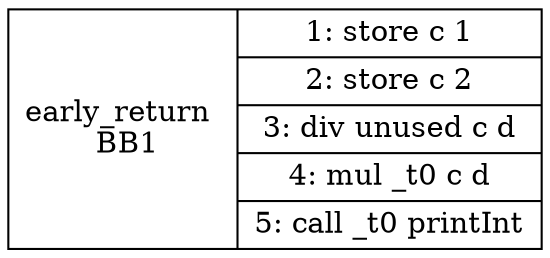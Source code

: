 digraph G {
bb1 [shape=record, label="<B> early_return \n BB1 | {<entry>
	1: store c 1 
|	2: store c 2 
|	3: div unused c d 
|	4: mul _t0 c d 
|<exit>	5: call _t0 printInt 
}"];
}
digraph G {
bb1 [shape=record, label="<B> unreachableIf \n BB1 | {<entry>
	1: store c 1 
|	2: store d 2 
|	3: cmpeq _t0 d c 
|	4: beq _t0 BB2 
|<exit>	5: bra BB3 
}"];
bb1:exit -> bb2:entry
bb1:exit -> bb3:entry
bb2 [shape=record, label="<B> If \n BB2 | {<entry>
	6: store d c 
|<exit>	7: bra BB3 
}"];
bb2:exit -> bb3:entry
bb1:B -> bb2:B [style=dotted, color=blue, label=idom];
bb3 [shape=record, label="<B> Post-If \n BB3 | {<entry>
	8: bra false BB4 
|<exit>	9: bra BB5 
}"];
bb3:exit -> bb4:entry
bb3:exit -> bb5:entry
bb1:B -> bb3:B [style=dotted, color=blue, label=idom];
bb4 [shape=record, label="<B> If \n BB4 | {<entry>
	10: call _t0 println 
|<exit>	11: bra BB6 
}"];
bb4:exit -> bb6:entry
bb3:B -> bb4:B [style=dotted, color=blue, label=idom];
bb5 [shape=record, label="<B> Else \n BB5 | {<entry>
	12: call _t0 println 
|<exit>	13: bra BB6 
}"];
bb5:exit -> bb6:entry
bb3:B -> bb5:B [style=dotted, color=blue, label=idom];
bb6 [shape=record, label="<B> Post-If \n BB6 | {<entry>
	14: bra true BB7 
|<exit>	15: bra BB8 
}"];
bb6:exit -> bb7:entry
bb6:exit -> bb8:entry
bb3:B -> bb6:B [style=dotted, color=blue, label=idom];
bb7 [shape=record, label="<B> If \n BB7 | {<entry>
	16: call _t0 println 
|<exit>	17: bra BB9 
}"];
bb7:exit -> bb9:entry
bb6:B -> bb7:B [style=dotted, color=blue, label=idom];
bb8 [shape=record, label="<B> Else \n BB8 | {<entry>
	18: call _t0 println 
|<exit>	19: bra BB9 
}"];
bb8:exit -> bb9:entry
bb6:B -> bb8:B [style=dotted, color=blue, label=idom];
bb9 [shape=record, label="<B> Post-If \n BB9 | {<entry>
	20: bra true BB10 
|<exit>	21: bra BB11 
}"];
bb9:exit -> bb10:entry
bb9:exit -> bb11:entry
bb6:B -> bb9:B [style=dotted, color=blue, label=idom];
bb10 [shape=record, label="<B> If \n BB10 | {<entry>
	22: call _t0 println 
|<exit>	23: bra BB11 
}"];
bb10:exit -> bb11:entry
bb9:B -> bb10:B [style=dotted, color=blue, label=idom];
bb11 [shape=record, label="<B> Post-If \n BB11 | {<entry>
	24: bra false BB12 
|<exit>	25: bra BB13 
}"];
bb11:exit -> bb12:entry
bb11:exit -> bb13:entry
bb9:B -> bb11:B [style=dotted, color=blue, label=idom];
bb12 [shape=record, label="<B> If \n BB12 | {<entry>
	26: call _t0 println 
|<exit>	27: bra BB13 
}"];
bb12:exit -> bb13:entry
bb11:B -> bb12:B [style=dotted, color=blue, label=idom];
bb13 [shape=record, label="<B> Post-If \n BB13 | {<entry>
|<exit>
}"];
bb11:B -> bb13:B [style=dotted, color=blue, label=idom];
}
digraph G {
bb1 [shape=record, label="<B> Main \n BB1 | {<entry>
	1: call _t0 unreachableIf 
|<exit>	2: call _t0 early_return 
}"];
}
